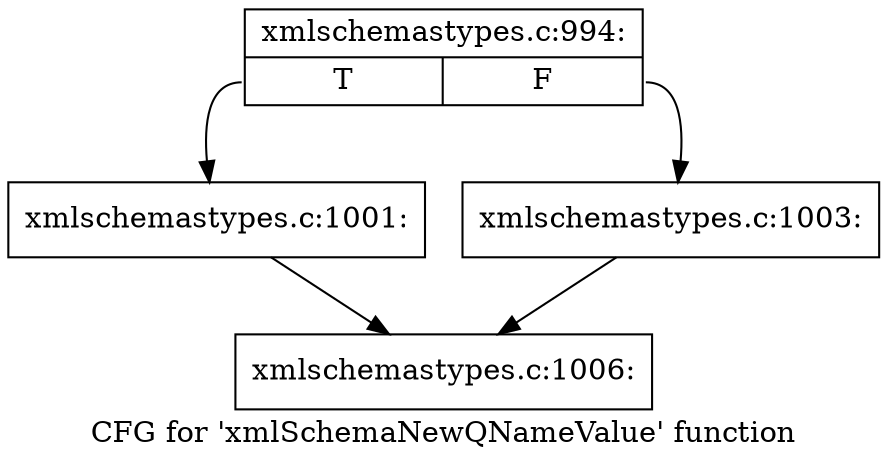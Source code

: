 digraph "CFG for 'xmlSchemaNewQNameValue' function" {
	label="CFG for 'xmlSchemaNewQNameValue' function";

	Node0x5600550 [shape=record,label="{xmlschemastypes.c:994:|{<s0>T|<s1>F}}"];
	Node0x5600550:s0 -> Node0x56030c0;
	Node0x5600550:s1 -> Node0x5603110;
	Node0x56030c0 [shape=record,label="{xmlschemastypes.c:1001:}"];
	Node0x56030c0 -> Node0x5600d40;
	Node0x5603110 [shape=record,label="{xmlschemastypes.c:1003:}"];
	Node0x5603110 -> Node0x5600d40;
	Node0x5600d40 [shape=record,label="{xmlschemastypes.c:1006:}"];
}
